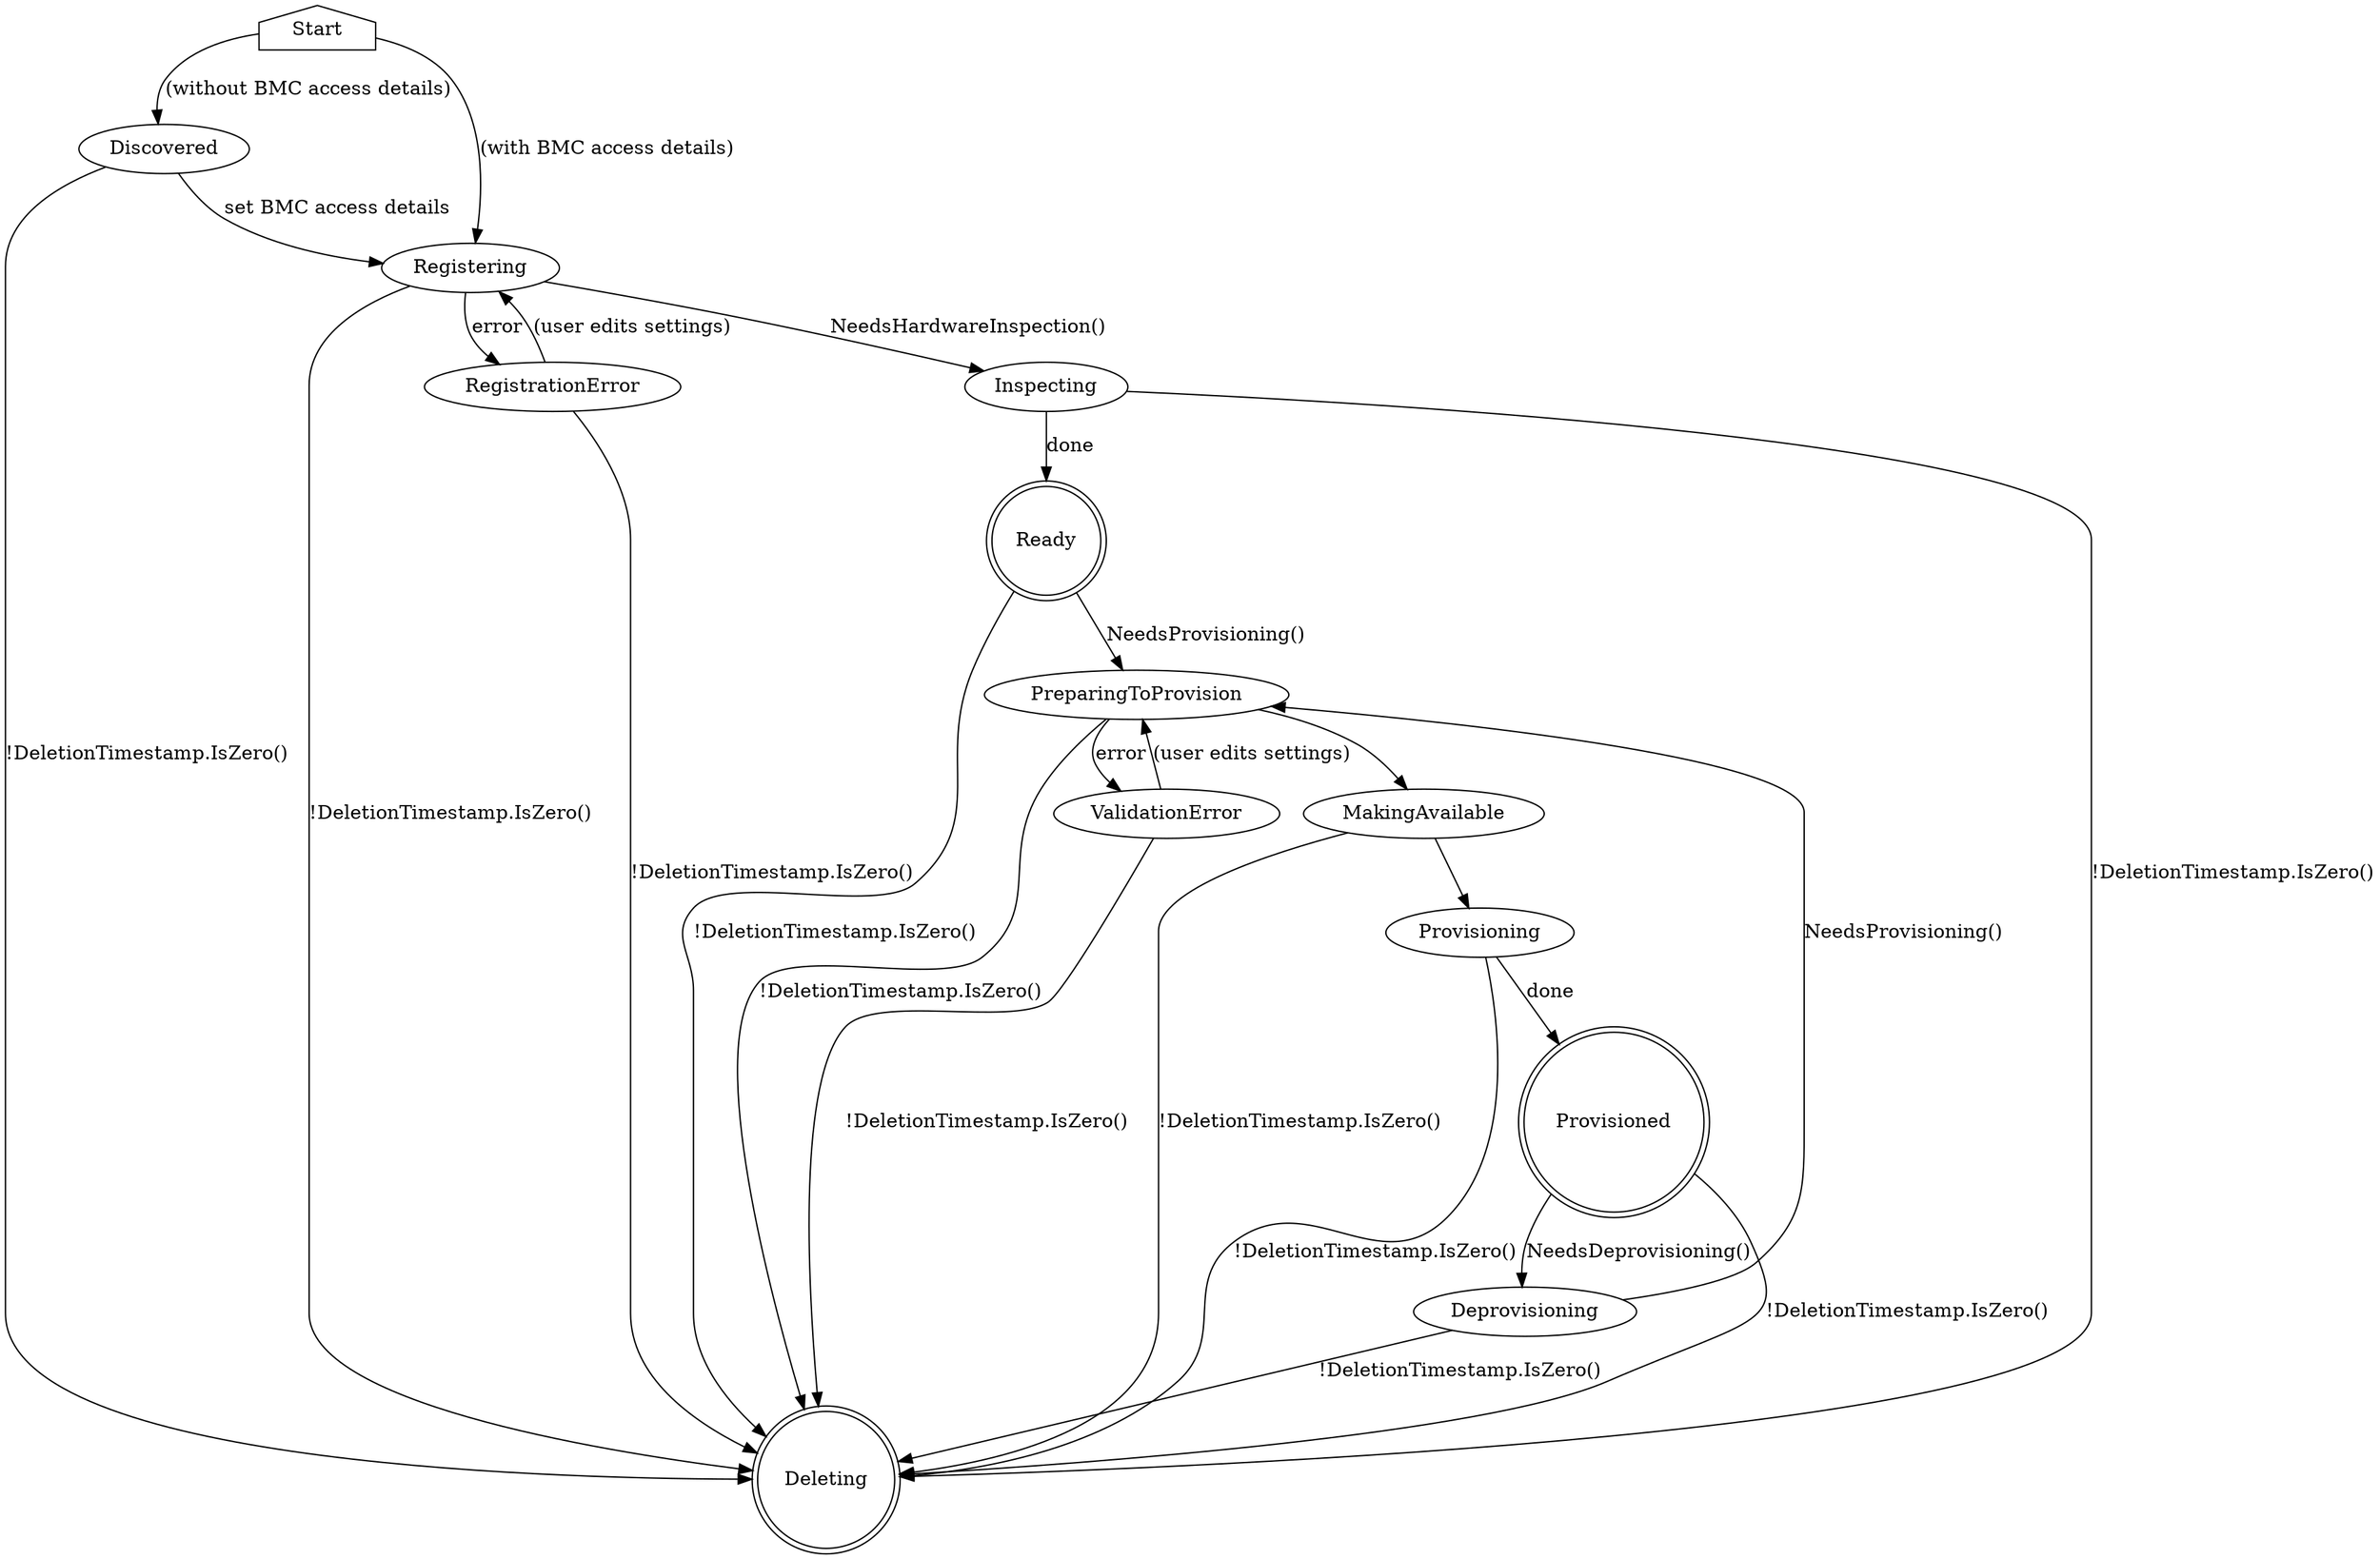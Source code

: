 digraph BaremetalHost {
    Start [shape=house]
    Start -> Discovered [label="(without BMC access details)"]
    Start -> Registering [label="(with BMC access details)"]

    Discovered -> Registering [label="set BMC access details"]
    Discovered -> Deleting [label="!DeletionTimestamp.IsZero()"]

    Registering -> Inspecting [label="NeedsHardwareInspection()"]
    Registering -> Deleting [label="!DeletionTimestamp.IsZero()"]
    Registering -> RegistrationError [label=error]

    Inspecting -> Deleting [label="!DeletionTimestamp.IsZero()"]
    Inspecting -> Ready [label="done"]

    RegistrationError -> Deleting [label="!DeletionTimestamp.IsZero()"]
    RegistrationError -> Registering [label="(user edits settings)"]

    Ready [shape=doublecircle]
    Ready -> Deleting [label="!DeletionTimestamp.IsZero()"]
    Ready -> PreparingToProvision [label="NeedsProvisioning()"]

    PreparingToProvision -> ValidationError [label=error]
    PreparingToProvision -> MakingAvailable
    PreparingToProvision -> Deleting [label="!DeletionTimestamp.IsZero()"]

    ValidationError -> Deleting [label="!DeletionTimestamp.IsZero()"]
    ValidationError -> PreparingToProvision [label="(user edits settings)"]

    MakingAvailable -> Provisioning
    MakingAvailable -> Deleting [label="!DeletionTimestamp.IsZero()"]

    Provisioning -> Deleting [label="!DeletionTimestamp.IsZero()"]
    Provisioning -> Provisioned [label=done]

    Provisioned [shape=doublecircle]
    Provisioned -> Deprovisioning [label="NeedsDeprovisioning()"]
    Provisioned -> Deleting [label="!DeletionTimestamp.IsZero()"]

    Deleting [shape=doublecircle]

    Deprovisioning -> Deleting [label="!DeletionTimestamp.IsZero()"]
    Deprovisioning -> PreparingToProvision [label="NeedsProvisioning()"]
}
